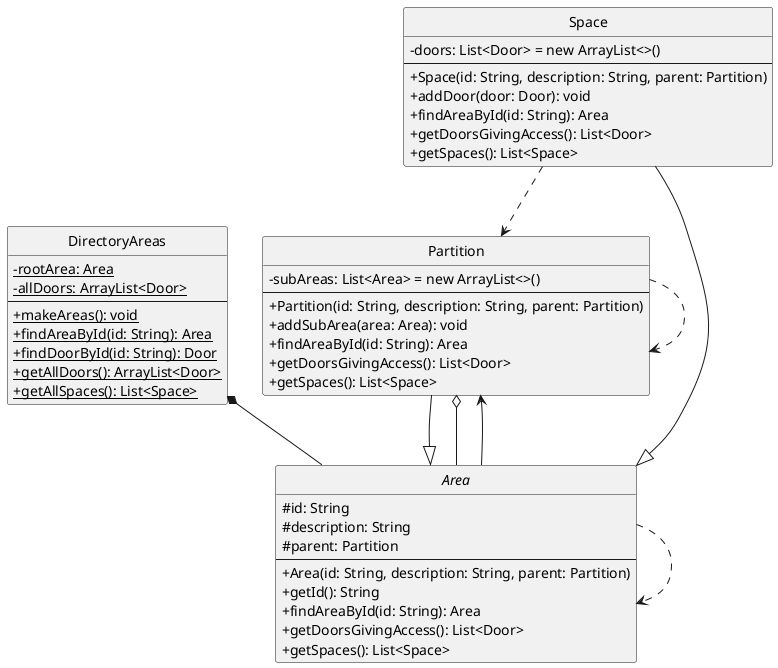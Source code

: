' Generated by UML Generator
' Encoded: lLJBQiCm4BphAnPwiTigz6nQ4vT02VHGy1SeafgAE5AGb9GqpRzNAoMsyw215d8nqkneHplUrT1vPlrotX0tKth1B9i3RvXpbVTMJPPUZhdHjVgIy40-b930bUMD92Iou2sSLbuP3Hi2GDroKbd9N06lolb7N9Vm15f-GcKjMqUqp7Baql2vQyzdIXHG1qqzlGSX7RTgWNW7Xij9xOjE4hFSCI7g99g5E2i0bta1AwC4nj-L5WWzhyUYfv4d8ZAcqe-CiUv5hKAWubmwb-Mx2Z1IxbZrWeLO6uhRacm9OHFdBUC-EHSJHpjkEZtSdQaAuPEwMdDYLN_q9Tmt59ptXAvYHN9WfApatjXrR8RK6flGQLxnBLXZVDN-geCGQvgeN_IwPI-RB6cfSpQJCNlM-zbjz7Af1rJKEAKYUa0DXLUx6sRvkJiUKo_O5FV97P7AxhBzEZNnu3yc1XKob4n5NdbSkZU3qkyo9UumG-anD1YKlUc8uqNf2OIiUF2e-sxt2PFTdMRQ7oOVIYt2Q_W3
' URL: http://www.plantuml.com/plantuml/uml/lLJBQiCm4BphAnPwiTigz6nQ4vT02VHGy1SeafgAE5AGb9GqpRzNAoMsyw215d8nqkneHplUrT1vPlrotX0tKth1B9i3RvXpbVTMJPPUZhdHjVgIy40-b930bUMD92Iou2sSLbuP3Hi2GDroKbd9N06lolb7N9Vm15f-GcKjMqUqp7Baql2vQyzdIXHG1qqzlGSX7RTgWNW7Xij9xOjE4hFSCI7g99g5E2i0bta1AwC4nj-L5WWzhyUYfv4d8ZAcqe-CiUv5hKAWubmwb-Mx2Z1IxbZrWeLO6uhRacm9OHFdBUC-EHSJHpjkEZtSdQaAuPEwMdDYLN_q9Tmt59ptXAvYHN9WfApatjXrR8RK6flGQLxnBLXZVDN-geCGQvgeN_IwPI-RB6cfSpQJCNlM-zbjz7Af1rJKEAKYUa0DXLUx6sRvkJiUKo_O5FV97P7AxhBzEZNnu3yc1XKob4n5NdbSkZU3qkyo9UumG-anD1YKlUc8uqNf2OIiUF2e-sxt2PFTdMRQ7oOVIYt2Q_W3
' Generated on: 2025-10-19T17:47:09.401018480

@startuml
skinparam classAttributeIconSize 0
hide circle

class Partition {
  -subAreas: List<Area> = new ArrayList<>()
  --
  +Partition(id: String, description: String, parent: Partition)
  +addSubArea(area: Area): void
  +findAreaById(id: String): Area
  +getDoorsGivingAccess(): List<Door>
  +getSpaces(): List<Space>
}

abstract class Area {
  #id: String
  #description: String
  #parent: Partition
  --
  +Area(id: String, description: String, parent: Partition)
  +getId(): String
  +findAreaById(id: String): Area
  +getDoorsGivingAccess(): List<Door>
  +getSpaces(): List<Space>
}

class DirectoryAreas {
  -{static} rootArea: Area
  -{static} allDoors: ArrayList<Door>
  --
  +{static} makeAreas(): void
  +{static} findAreaById(id: String): Area
  +{static} findDoorById(id: String): Door
  +{static} getAllDoors(): ArrayList<Door>
  +{static} getAllSpaces(): List<Space>
}

class Space {
  -doors: List<Door> = new ArrayList<>()
  --
  +Space(id: String, description: String, parent: Partition)
  +addDoor(door: Door): void
  +findAreaById(id: String): Area
  +getDoorsGivingAccess(): List<Door>
  +getSpaces(): List<Space>
}

Partition --|> Area
Partition o-- Area
Partition ..> Partition
Area --> Partition
Area ..> Area
DirectoryAreas *-- Area
Space --|> Area
Space ..> Partition
@enduml